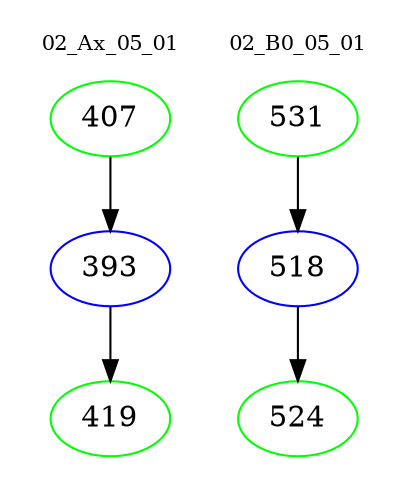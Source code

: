 digraph{
subgraph cluster_0 {
color = white
label = "02_Ax_05_01";
fontsize=10;
T0_407 [label="407", color="green"]
T0_407 -> T0_393 [color="black"]
T0_393 [label="393", color="blue"]
T0_393 -> T0_419 [color="black"]
T0_419 [label="419", color="green"]
}
subgraph cluster_1 {
color = white
label = "02_B0_05_01";
fontsize=10;
T1_531 [label="531", color="green"]
T1_531 -> T1_518 [color="black"]
T1_518 [label="518", color="blue"]
T1_518 -> T1_524 [color="black"]
T1_524 [label="524", color="green"]
}
}
